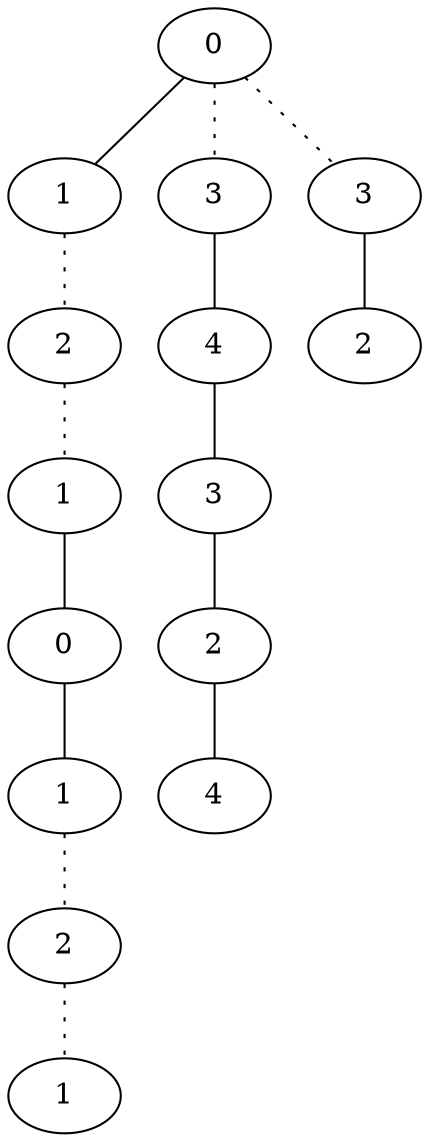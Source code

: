 graph {
a0[label=0];
a1[label=1];
a2[label=2];
a3[label=1];
a4[label=0];
a5[label=1];
a6[label=2];
a7[label=1];
a8[label=3];
a9[label=4];
a10[label=3];
a11[label=2];
a12[label=4];
a13[label=3];
a14[label=2];
a0 -- a1;
a0 -- a8 [style=dotted];
a0 -- a13 [style=dotted];
a1 -- a2 [style=dotted];
a2 -- a3 [style=dotted];
a3 -- a4;
a4 -- a5;
a5 -- a6 [style=dotted];
a6 -- a7 [style=dotted];
a8 -- a9;
a9 -- a10;
a10 -- a11;
a11 -- a12;
a13 -- a14;
}
